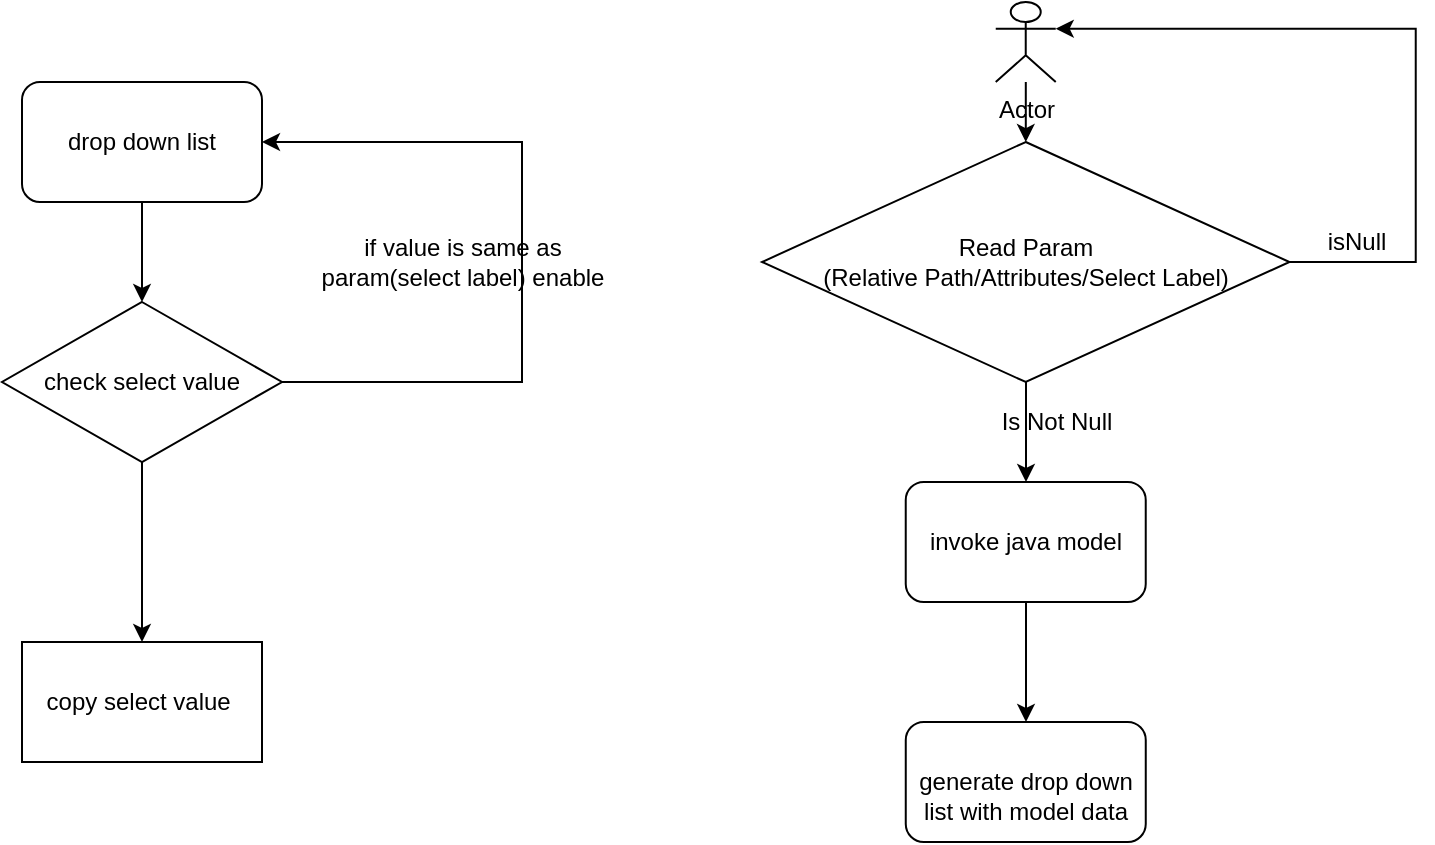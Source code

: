 <mxfile version="14.5.4" type="github">
  <diagram id="3JFmUjaIfCq3Itf16tMm" name="第 1 页">
    <mxGraphModel dx="1010" dy="385" grid="1" gridSize="10" guides="1" tooltips="1" connect="1" arrows="1" fold="1" page="1" pageScale="1" pageWidth="827" pageHeight="1169" math="0" shadow="0">
      <root>
        <mxCell id="0" />
        <mxCell id="1" parent="0" />
        <mxCell id="XkQIfUQjKca1VDNhvmJq-5" value="" style="edgeStyle=orthogonalEdgeStyle;rounded=0;orthogonalLoop=1;jettySize=auto;html=1;" edge="1" parent="1" source="XkQIfUQjKca1VDNhvmJq-2" target="XkQIfUQjKca1VDNhvmJq-3">
          <mxGeometry relative="1" as="geometry" />
        </mxCell>
        <mxCell id="XkQIfUQjKca1VDNhvmJq-2" value="Actor" style="shape=umlActor;verticalLabelPosition=bottom;verticalAlign=top;html=1;outlineConnect=0;" vertex="1" parent="1">
          <mxGeometry x="546.87" y="40" width="30" height="40" as="geometry" />
        </mxCell>
        <mxCell id="XkQIfUQjKca1VDNhvmJq-7" style="edgeStyle=elbowEdgeStyle;rounded=0;orthogonalLoop=1;jettySize=auto;html=1;exitX=1;exitY=0.5;exitDx=0;exitDy=0;entryX=1;entryY=0.333;entryDx=0;entryDy=0;entryPerimeter=0;" edge="1" parent="1" source="XkQIfUQjKca1VDNhvmJq-3" target="XkQIfUQjKca1VDNhvmJq-2">
          <mxGeometry relative="1" as="geometry">
            <mxPoint x="756.87" y="60" as="targetPoint" />
            <Array as="points">
              <mxPoint x="756.87" y="130" />
            </Array>
          </mxGeometry>
        </mxCell>
        <mxCell id="XkQIfUQjKca1VDNhvmJq-10" value="" style="edgeStyle=elbowEdgeStyle;rounded=0;orthogonalLoop=1;jettySize=auto;html=1;" edge="1" parent="1" source="XkQIfUQjKca1VDNhvmJq-3" target="XkQIfUQjKca1VDNhvmJq-9">
          <mxGeometry relative="1" as="geometry" />
        </mxCell>
        <mxCell id="XkQIfUQjKca1VDNhvmJq-3" value="&lt;div&gt;Read Param&lt;/div&gt;&lt;div&gt;(Relative Path/Attributes/Select Label) &lt;/div&gt;" style="rhombus;whiteSpace=wrap;html=1;" vertex="1" parent="1">
          <mxGeometry x="430" y="110" width="263.75" height="120" as="geometry" />
        </mxCell>
        <mxCell id="XkQIfUQjKca1VDNhvmJq-8" value="isNull" style="text;html=1;align=center;verticalAlign=middle;resizable=0;points=[];autosize=1;" vertex="1" parent="1">
          <mxGeometry x="706.87" y="150" width="40" height="20" as="geometry" />
        </mxCell>
        <mxCell id="XkQIfUQjKca1VDNhvmJq-13" value="" style="edgeStyle=elbowEdgeStyle;rounded=0;orthogonalLoop=1;jettySize=auto;html=1;" edge="1" parent="1" source="XkQIfUQjKca1VDNhvmJq-9" target="XkQIfUQjKca1VDNhvmJq-12">
          <mxGeometry relative="1" as="geometry" />
        </mxCell>
        <mxCell id="XkQIfUQjKca1VDNhvmJq-9" value="invoke java model " style="rounded=1;whiteSpace=wrap;html=1;" vertex="1" parent="1">
          <mxGeometry x="501.87" y="280" width="120" height="60" as="geometry" />
        </mxCell>
        <mxCell id="XkQIfUQjKca1VDNhvmJq-11" value="Is Not Null" style="text;html=1;align=center;verticalAlign=middle;resizable=0;points=[];autosize=1;" vertex="1" parent="1">
          <mxGeometry x="541.87" y="240" width="70" height="20" as="geometry" />
        </mxCell>
        <mxCell id="XkQIfUQjKca1VDNhvmJq-12" value="&lt;br&gt;generate drop down list with model data&lt;br&gt;" style="rounded=1;whiteSpace=wrap;html=1;" vertex="1" parent="1">
          <mxGeometry x="501.88" y="400" width="120" height="60" as="geometry" />
        </mxCell>
        <mxCell id="XkQIfUQjKca1VDNhvmJq-18" value="" style="edgeStyle=elbowEdgeStyle;rounded=0;orthogonalLoop=1;jettySize=auto;html=1;" edge="1" parent="1" source="XkQIfUQjKca1VDNhvmJq-16">
          <mxGeometry relative="1" as="geometry">
            <mxPoint x="120" y="190" as="targetPoint" />
          </mxGeometry>
        </mxCell>
        <mxCell id="XkQIfUQjKca1VDNhvmJq-16" value="drop down list" style="rounded=1;whiteSpace=wrap;html=1;" vertex="1" parent="1">
          <mxGeometry x="60" y="80" width="120" height="60" as="geometry" />
        </mxCell>
        <mxCell id="XkQIfUQjKca1VDNhvmJq-21" style="edgeStyle=elbowEdgeStyle;rounded=0;orthogonalLoop=1;jettySize=auto;html=1;entryX=1;entryY=0.5;entryDx=0;entryDy=0;" edge="1" parent="1" source="XkQIfUQjKca1VDNhvmJq-20" target="XkQIfUQjKca1VDNhvmJq-16">
          <mxGeometry relative="1" as="geometry">
            <mxPoint x="360" y="120" as="targetPoint" />
            <Array as="points">
              <mxPoint x="310" y="160" />
            </Array>
          </mxGeometry>
        </mxCell>
        <mxCell id="XkQIfUQjKca1VDNhvmJq-24" value="" style="edgeStyle=elbowEdgeStyle;rounded=0;orthogonalLoop=1;jettySize=auto;html=1;" edge="1" parent="1" source="XkQIfUQjKca1VDNhvmJq-20" target="XkQIfUQjKca1VDNhvmJq-23">
          <mxGeometry relative="1" as="geometry" />
        </mxCell>
        <mxCell id="XkQIfUQjKca1VDNhvmJq-20" value="check select value" style="rhombus;whiteSpace=wrap;html=1;" vertex="1" parent="1">
          <mxGeometry x="50" y="190" width="140" height="80" as="geometry" />
        </mxCell>
        <mxCell id="XkQIfUQjKca1VDNhvmJq-22" value="&lt;div&gt;if value is same as&lt;/div&gt;&lt;div&gt; param(select label) enable&lt;/div&gt;" style="text;html=1;align=center;verticalAlign=middle;resizable=0;points=[];autosize=1;" vertex="1" parent="1">
          <mxGeometry x="200" y="155" width="160" height="30" as="geometry" />
        </mxCell>
        <mxCell id="XkQIfUQjKca1VDNhvmJq-23" value="copy select value&amp;nbsp; " style="whiteSpace=wrap;html=1;" vertex="1" parent="1">
          <mxGeometry x="60" y="360" width="120" height="60" as="geometry" />
        </mxCell>
      </root>
    </mxGraphModel>
  </diagram>
</mxfile>
